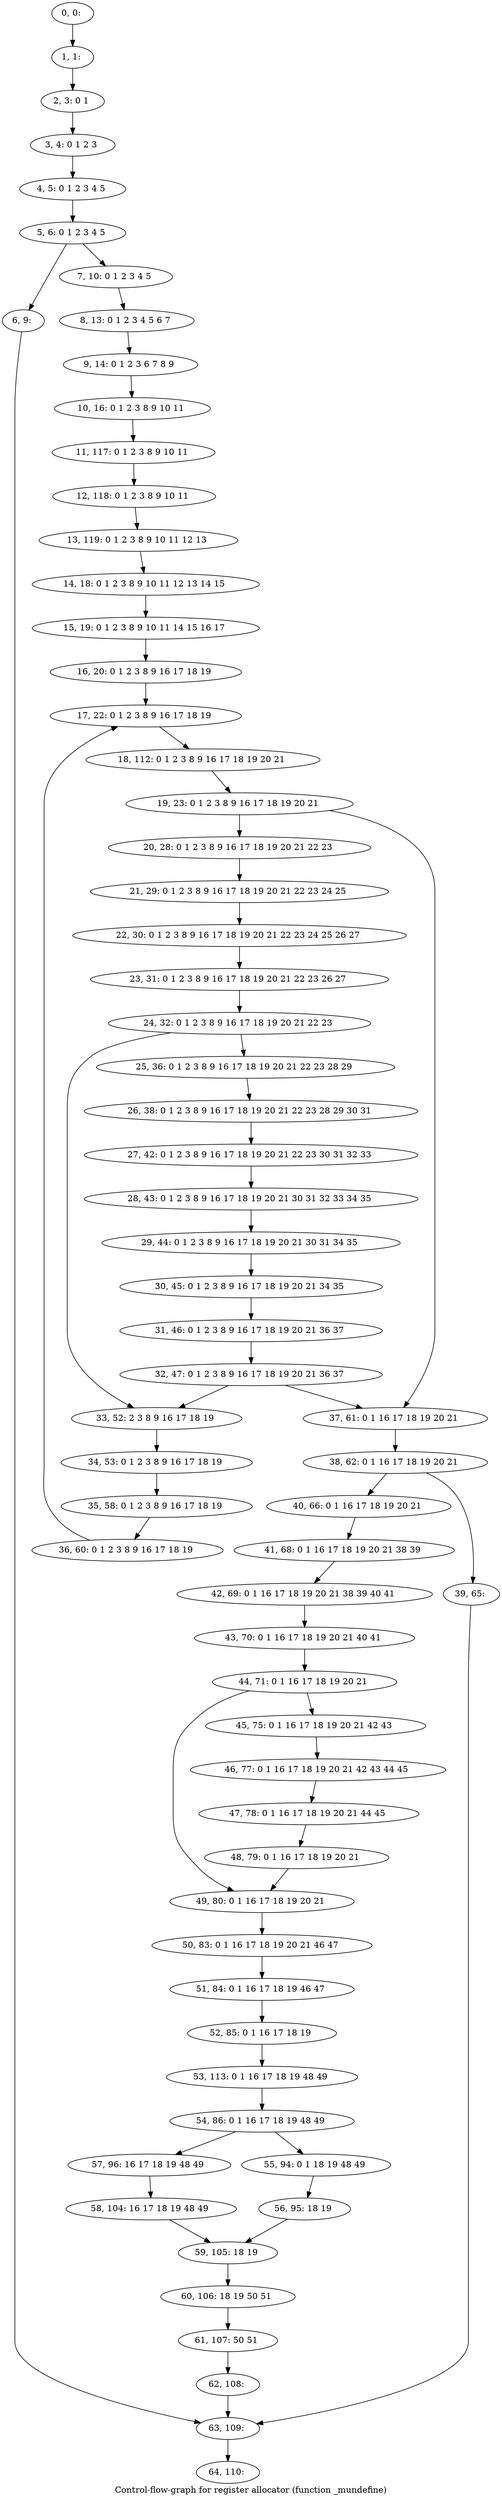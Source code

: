 digraph G {
graph [label="Control-flow-graph for register allocator (function _mundefine)"]
0[label="0, 0: "];
1[label="1, 1: "];
2[label="2, 3: 0 1 "];
3[label="3, 4: 0 1 2 3 "];
4[label="4, 5: 0 1 2 3 4 5 "];
5[label="5, 6: 0 1 2 3 4 5 "];
6[label="6, 9: "];
7[label="7, 10: 0 1 2 3 4 5 "];
8[label="8, 13: 0 1 2 3 4 5 6 7 "];
9[label="9, 14: 0 1 2 3 6 7 8 9 "];
10[label="10, 16: 0 1 2 3 8 9 10 11 "];
11[label="11, 117: 0 1 2 3 8 9 10 11 "];
12[label="12, 118: 0 1 2 3 8 9 10 11 "];
13[label="13, 119: 0 1 2 3 8 9 10 11 12 13 "];
14[label="14, 18: 0 1 2 3 8 9 10 11 12 13 14 15 "];
15[label="15, 19: 0 1 2 3 8 9 10 11 14 15 16 17 "];
16[label="16, 20: 0 1 2 3 8 9 16 17 18 19 "];
17[label="17, 22: 0 1 2 3 8 9 16 17 18 19 "];
18[label="18, 112: 0 1 2 3 8 9 16 17 18 19 20 21 "];
19[label="19, 23: 0 1 2 3 8 9 16 17 18 19 20 21 "];
20[label="20, 28: 0 1 2 3 8 9 16 17 18 19 20 21 22 23 "];
21[label="21, 29: 0 1 2 3 8 9 16 17 18 19 20 21 22 23 24 25 "];
22[label="22, 30: 0 1 2 3 8 9 16 17 18 19 20 21 22 23 24 25 26 27 "];
23[label="23, 31: 0 1 2 3 8 9 16 17 18 19 20 21 22 23 26 27 "];
24[label="24, 32: 0 1 2 3 8 9 16 17 18 19 20 21 22 23 "];
25[label="25, 36: 0 1 2 3 8 9 16 17 18 19 20 21 22 23 28 29 "];
26[label="26, 38: 0 1 2 3 8 9 16 17 18 19 20 21 22 23 28 29 30 31 "];
27[label="27, 42: 0 1 2 3 8 9 16 17 18 19 20 21 22 23 30 31 32 33 "];
28[label="28, 43: 0 1 2 3 8 9 16 17 18 19 20 21 30 31 32 33 34 35 "];
29[label="29, 44: 0 1 2 3 8 9 16 17 18 19 20 21 30 31 34 35 "];
30[label="30, 45: 0 1 2 3 8 9 16 17 18 19 20 21 34 35 "];
31[label="31, 46: 0 1 2 3 8 9 16 17 18 19 20 21 36 37 "];
32[label="32, 47: 0 1 2 3 8 9 16 17 18 19 20 21 36 37 "];
33[label="33, 52: 2 3 8 9 16 17 18 19 "];
34[label="34, 53: 0 1 2 3 8 9 16 17 18 19 "];
35[label="35, 58: 0 1 2 3 8 9 16 17 18 19 "];
36[label="36, 60: 0 1 2 3 8 9 16 17 18 19 "];
37[label="37, 61: 0 1 16 17 18 19 20 21 "];
38[label="38, 62: 0 1 16 17 18 19 20 21 "];
39[label="39, 65: "];
40[label="40, 66: 0 1 16 17 18 19 20 21 "];
41[label="41, 68: 0 1 16 17 18 19 20 21 38 39 "];
42[label="42, 69: 0 1 16 17 18 19 20 21 38 39 40 41 "];
43[label="43, 70: 0 1 16 17 18 19 20 21 40 41 "];
44[label="44, 71: 0 1 16 17 18 19 20 21 "];
45[label="45, 75: 0 1 16 17 18 19 20 21 42 43 "];
46[label="46, 77: 0 1 16 17 18 19 20 21 42 43 44 45 "];
47[label="47, 78: 0 1 16 17 18 19 20 21 44 45 "];
48[label="48, 79: 0 1 16 17 18 19 20 21 "];
49[label="49, 80: 0 1 16 17 18 19 20 21 "];
50[label="50, 83: 0 1 16 17 18 19 20 21 46 47 "];
51[label="51, 84: 0 1 16 17 18 19 46 47 "];
52[label="52, 85: 0 1 16 17 18 19 "];
53[label="53, 113: 0 1 16 17 18 19 48 49 "];
54[label="54, 86: 0 1 16 17 18 19 48 49 "];
55[label="55, 94: 0 1 18 19 48 49 "];
56[label="56, 95: 18 19 "];
57[label="57, 96: 16 17 18 19 48 49 "];
58[label="58, 104: 16 17 18 19 48 49 "];
59[label="59, 105: 18 19 "];
60[label="60, 106: 18 19 50 51 "];
61[label="61, 107: 50 51 "];
62[label="62, 108: "];
63[label="63, 109: "];
64[label="64, 110: "];
0->1 ;
1->2 ;
2->3 ;
3->4 ;
4->5 ;
5->6 ;
5->7 ;
6->63 ;
7->8 ;
8->9 ;
9->10 ;
10->11 ;
11->12 ;
12->13 ;
13->14 ;
14->15 ;
15->16 ;
16->17 ;
17->18 ;
18->19 ;
19->20 ;
19->37 ;
20->21 ;
21->22 ;
22->23 ;
23->24 ;
24->25 ;
24->33 ;
25->26 ;
26->27 ;
27->28 ;
28->29 ;
29->30 ;
30->31 ;
31->32 ;
32->33 ;
32->37 ;
33->34 ;
34->35 ;
35->36 ;
36->17 ;
37->38 ;
38->39 ;
38->40 ;
39->63 ;
40->41 ;
41->42 ;
42->43 ;
43->44 ;
44->45 ;
44->49 ;
45->46 ;
46->47 ;
47->48 ;
48->49 ;
49->50 ;
50->51 ;
51->52 ;
52->53 ;
53->54 ;
54->55 ;
54->57 ;
55->56 ;
56->59 ;
57->58 ;
58->59 ;
59->60 ;
60->61 ;
61->62 ;
62->63 ;
63->64 ;
}
